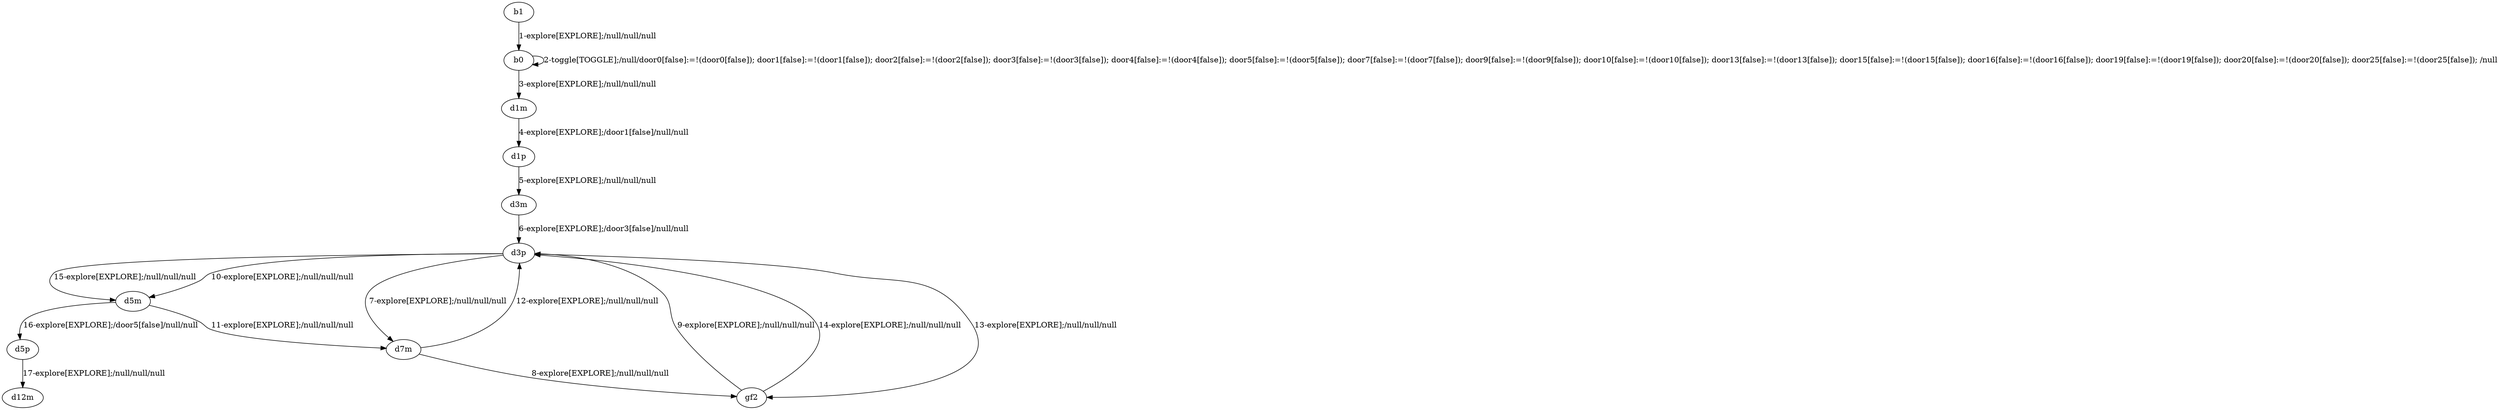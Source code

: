 # Total number of goals covered by this test: 2
# d5m --> d7m
# d7m --> gf2

digraph g {
"b1" -> "b0" [label = "1-explore[EXPLORE];/null/null/null"];
"b0" -> "b0" [label = "2-toggle[TOGGLE];/null/door0[false]:=!(door0[false]); door1[false]:=!(door1[false]); door2[false]:=!(door2[false]); door3[false]:=!(door3[false]); door4[false]:=!(door4[false]); door5[false]:=!(door5[false]); door7[false]:=!(door7[false]); door9[false]:=!(door9[false]); door10[false]:=!(door10[false]); door13[false]:=!(door13[false]); door15[false]:=!(door15[false]); door16[false]:=!(door16[false]); door19[false]:=!(door19[false]); door20[false]:=!(door20[false]); door25[false]:=!(door25[false]); /null"];
"b0" -> "d1m" [label = "3-explore[EXPLORE];/null/null/null"];
"d1m" -> "d1p" [label = "4-explore[EXPLORE];/door1[false]/null/null"];
"d1p" -> "d3m" [label = "5-explore[EXPLORE];/null/null/null"];
"d3m" -> "d3p" [label = "6-explore[EXPLORE];/door3[false]/null/null"];
"d3p" -> "d7m" [label = "7-explore[EXPLORE];/null/null/null"];
"d7m" -> "gf2" [label = "8-explore[EXPLORE];/null/null/null"];
"gf2" -> "d3p" [label = "9-explore[EXPLORE];/null/null/null"];
"d3p" -> "d5m" [label = "10-explore[EXPLORE];/null/null/null"];
"d5m" -> "d7m" [label = "11-explore[EXPLORE];/null/null/null"];
"d7m" -> "d3p" [label = "12-explore[EXPLORE];/null/null/null"];
"d3p" -> "gf2" [label = "13-explore[EXPLORE];/null/null/null"];
"gf2" -> "d3p" [label = "14-explore[EXPLORE];/null/null/null"];
"d3p" -> "d5m" [label = "15-explore[EXPLORE];/null/null/null"];
"d5m" -> "d5p" [label = "16-explore[EXPLORE];/door5[false]/null/null"];
"d5p" -> "d12m" [label = "17-explore[EXPLORE];/null/null/null"];
}